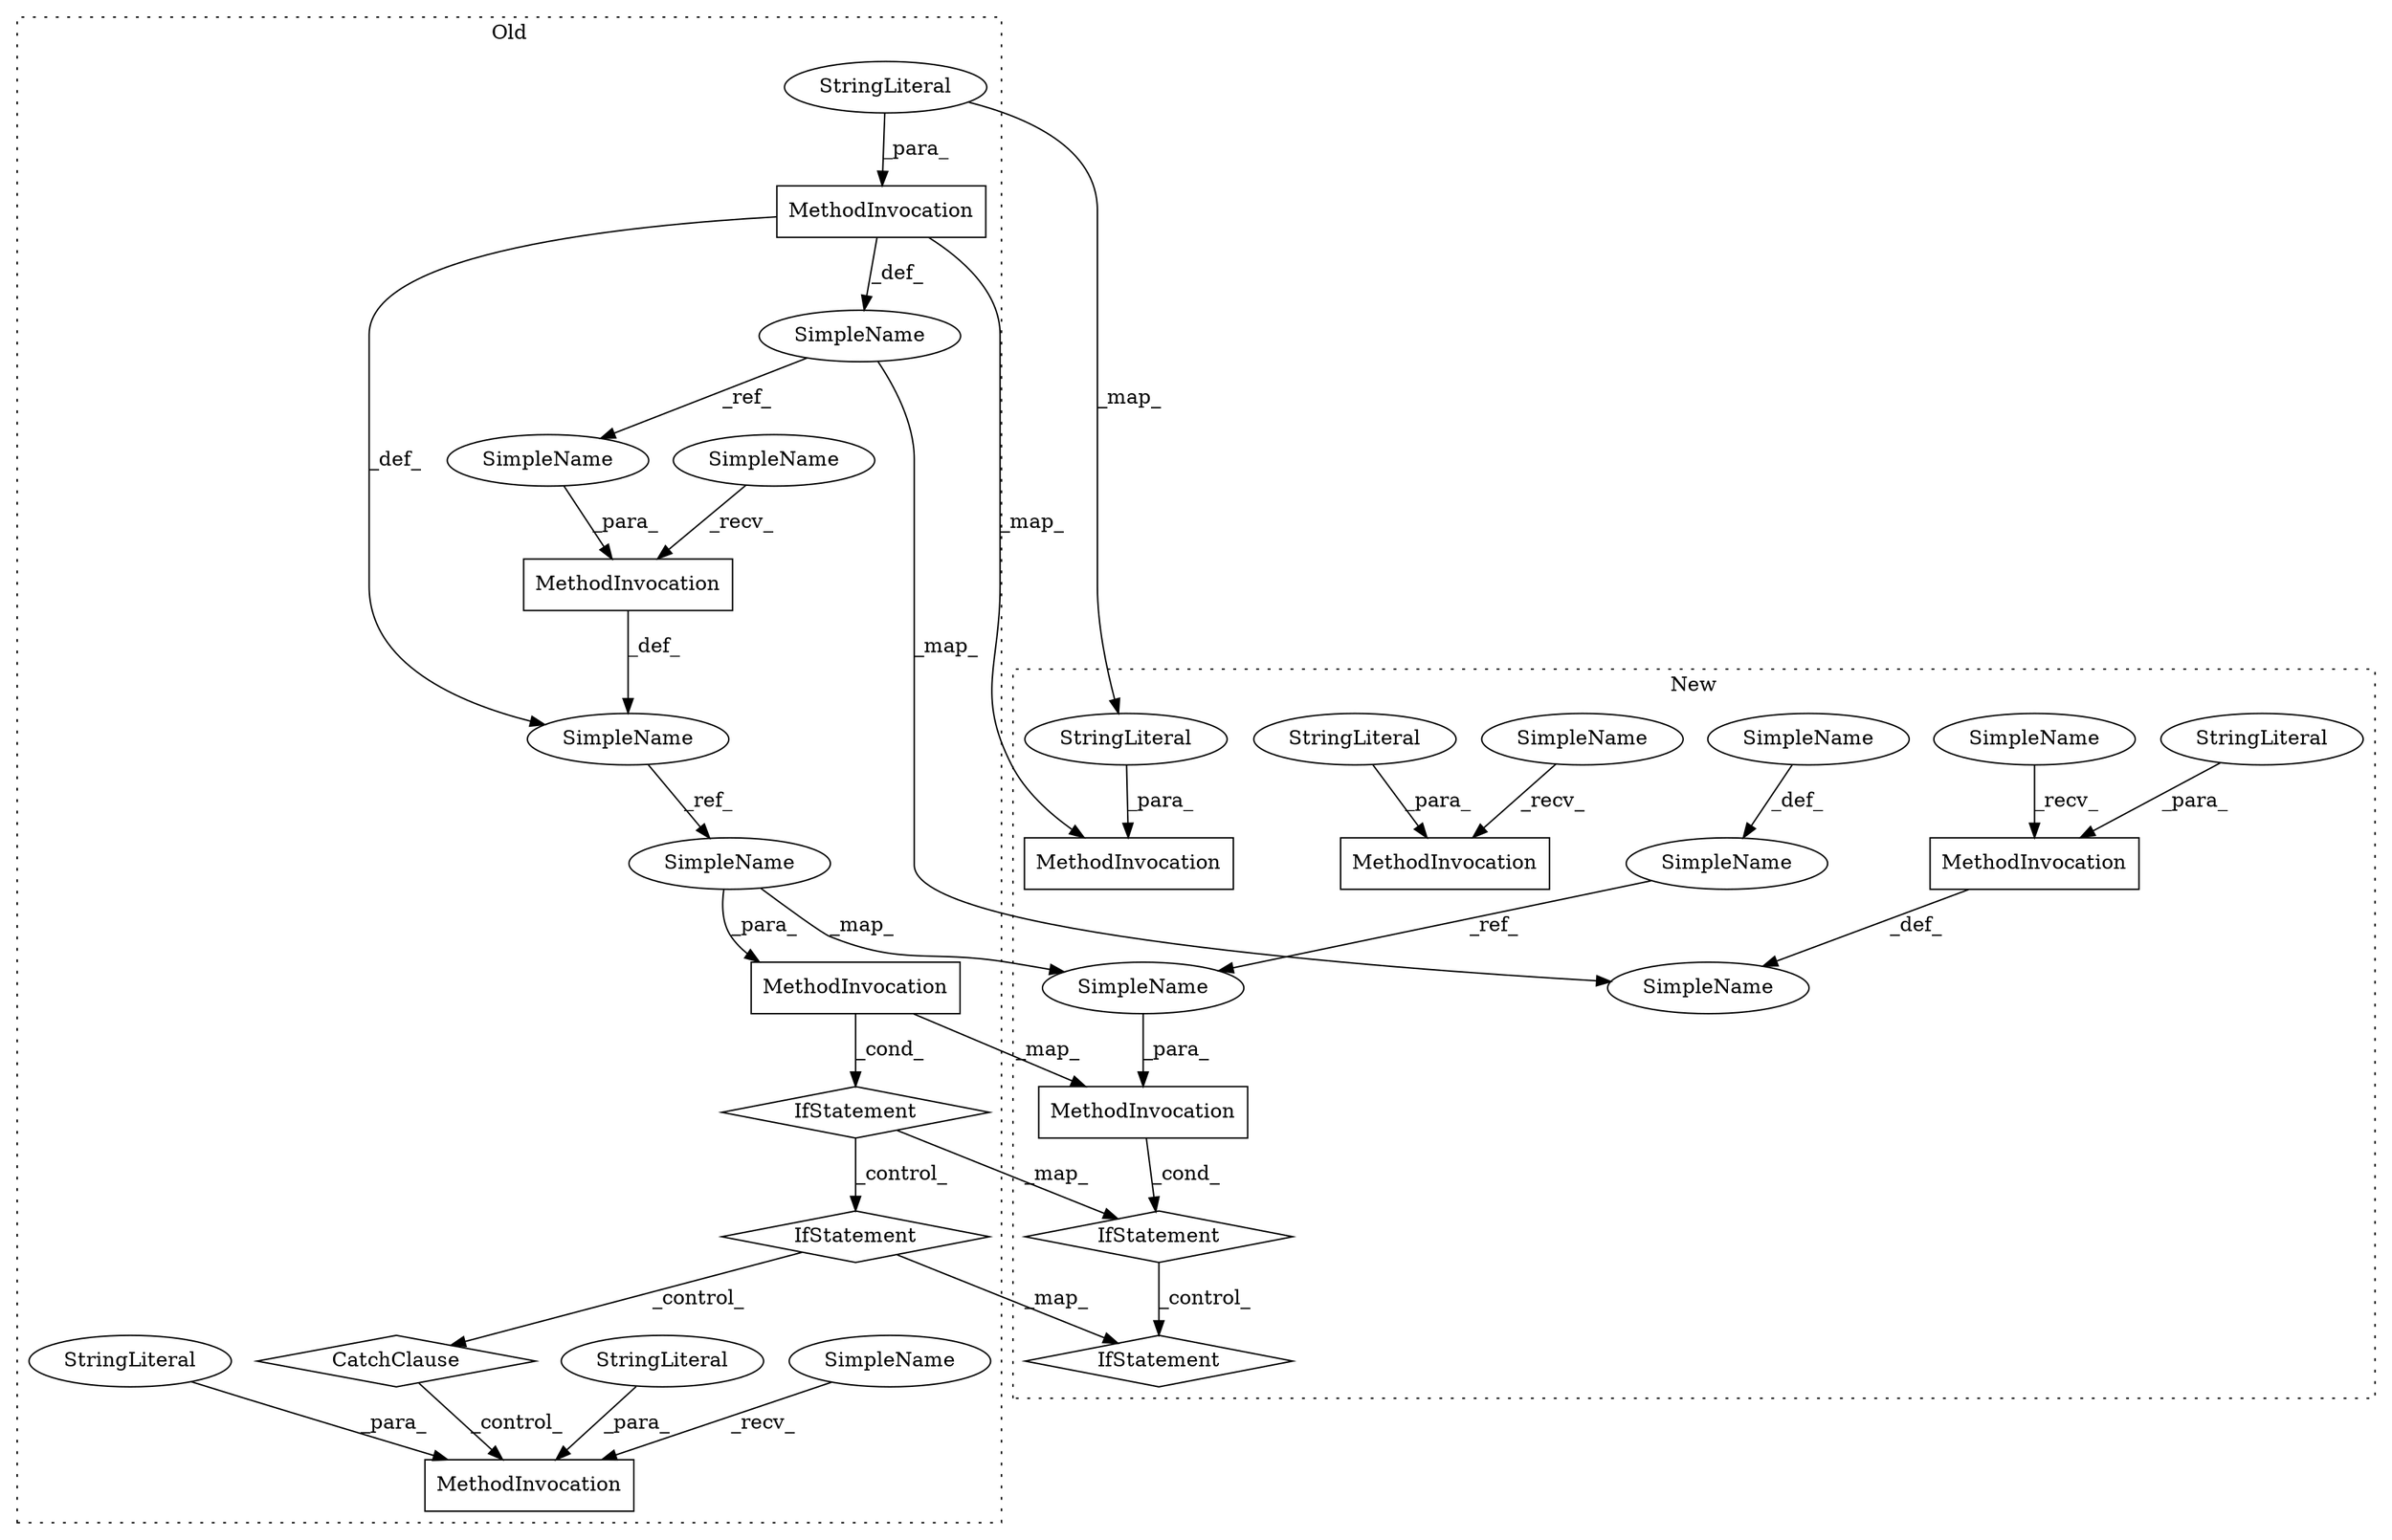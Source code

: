 digraph G {
subgraph cluster0 {
1 [label="CatchClause" a="12" s="4048,-1" l="-4049,4067" shape="diamond"];
3 [label="IfStatement" a="25" s="3326,3342" l="4,22" shape="diamond"];
4 [label="IfStatement" a="25" s="3609,3625" l="4,22" shape="diamond"];
6 [label="MethodInvocation" a="32" s="3137,3189" l="24,1" shape="box"];
10 [label="MethodInvocation" a="32" s="2947,2980" l="12,1" shape="box"];
12 [label="MethodInvocation" a="32" s="2867,2905" l="23,1" shape="box"];
13 [label="MethodInvocation" a="32" s="4088,4325" l="6,1" shape="box"];
15 [label="SimpleName" a="42" s="3161" l="11" shape="ellipse"];
17 [label="SimpleName" a="42" s="2959" l="21" shape="ellipse"];
18 [label="SimpleName" a="42" s="2942" l="4" shape="ellipse"];
19 [label="SimpleName" a="42" s="2831" l="21" shape="ellipse"];
20 [label="SimpleName" a="42" s="2928" l="11" shape="ellipse"];
23 [label="SimpleName" a="42" s="4084" l="3" shape="ellipse"];
27 [label="StringLiteral" a="45" s="4094" l="35" shape="ellipse"];
30 [label="StringLiteral" a="45" s="2890" l="15" shape="ellipse"];
31 [label="StringLiteral" a="45" s="4131" l="194" shape="ellipse"];
label = "Old";
style="dotted";
}
subgraph cluster1 {
2 [label="IfStatement" a="25" s="3639,3655" l="4,18" shape="diamond"];
5 [label="IfStatement" a="25" s="3376,3392" l="4,18" shape="diamond"];
7 [label="MethodInvocation" a="32" s="2776,2814" l="23,1" shape="box"];
8 [label="MethodInvocation" a="32" s="3209,3256" l="24,1" shape="box"];
9 [label="MethodInvocation" a="32" s="2613,2646" l="23,1" shape="box"];
11 [label="MethodInvocation" a="32" s="2692,2730" l="23,1" shape="box"];
14 [label="SimpleName" a="42" s="3233" l="6" shape="ellipse"];
16 [label="SimpleName" a="42" s="3027" l="6" shape="ellipse"];
21 [label="SimpleName" a="42" s="3036" l="16" shape="ellipse"];
22 [label="SimpleName" a="42" s="2591" l="7" shape="ellipse"];
24 [label="SimpleName" a="42" s="2601" l="11" shape="ellipse"];
25 [label="SimpleName" a="42" s="2680" l="11" shape="ellipse"];
26 [label="StringLiteral" a="45" s="2799" l="15" shape="ellipse"];
28 [label="StringLiteral" a="45" s="2636" l="10" shape="ellipse"];
29 [label="StringLiteral" a="45" s="2715" l="15" shape="ellipse"];
label = "New";
style="dotted";
}
1 -> 13 [label="_control_"];
3 -> 4 [label="_control_"];
3 -> 5 [label="_map_"];
4 -> 2 [label="_map_"];
4 -> 1 [label="_control_"];
5 -> 2 [label="_control_"];
6 -> 3 [label="_cond_"];
6 -> 8 [label="_map_"];
8 -> 5 [label="_cond_"];
9 -> 22 [label="_def_"];
10 -> 20 [label="_def_"];
12 -> 20 [label="_def_"];
12 -> 7 [label="_map_"];
12 -> 19 [label="_def_"];
14 -> 8 [label="_para_"];
15 -> 14 [label="_map_"];
15 -> 6 [label="_para_"];
16 -> 14 [label="_ref_"];
17 -> 10 [label="_para_"];
18 -> 10 [label="_recv_"];
19 -> 22 [label="_map_"];
19 -> 17 [label="_ref_"];
20 -> 15 [label="_ref_"];
21 -> 16 [label="_def_"];
23 -> 13 [label="_recv_"];
24 -> 9 [label="_recv_"];
25 -> 11 [label="_recv_"];
26 -> 7 [label="_para_"];
27 -> 13 [label="_para_"];
28 -> 9 [label="_para_"];
29 -> 11 [label="_para_"];
30 -> 12 [label="_para_"];
30 -> 26 [label="_map_"];
31 -> 13 [label="_para_"];
}